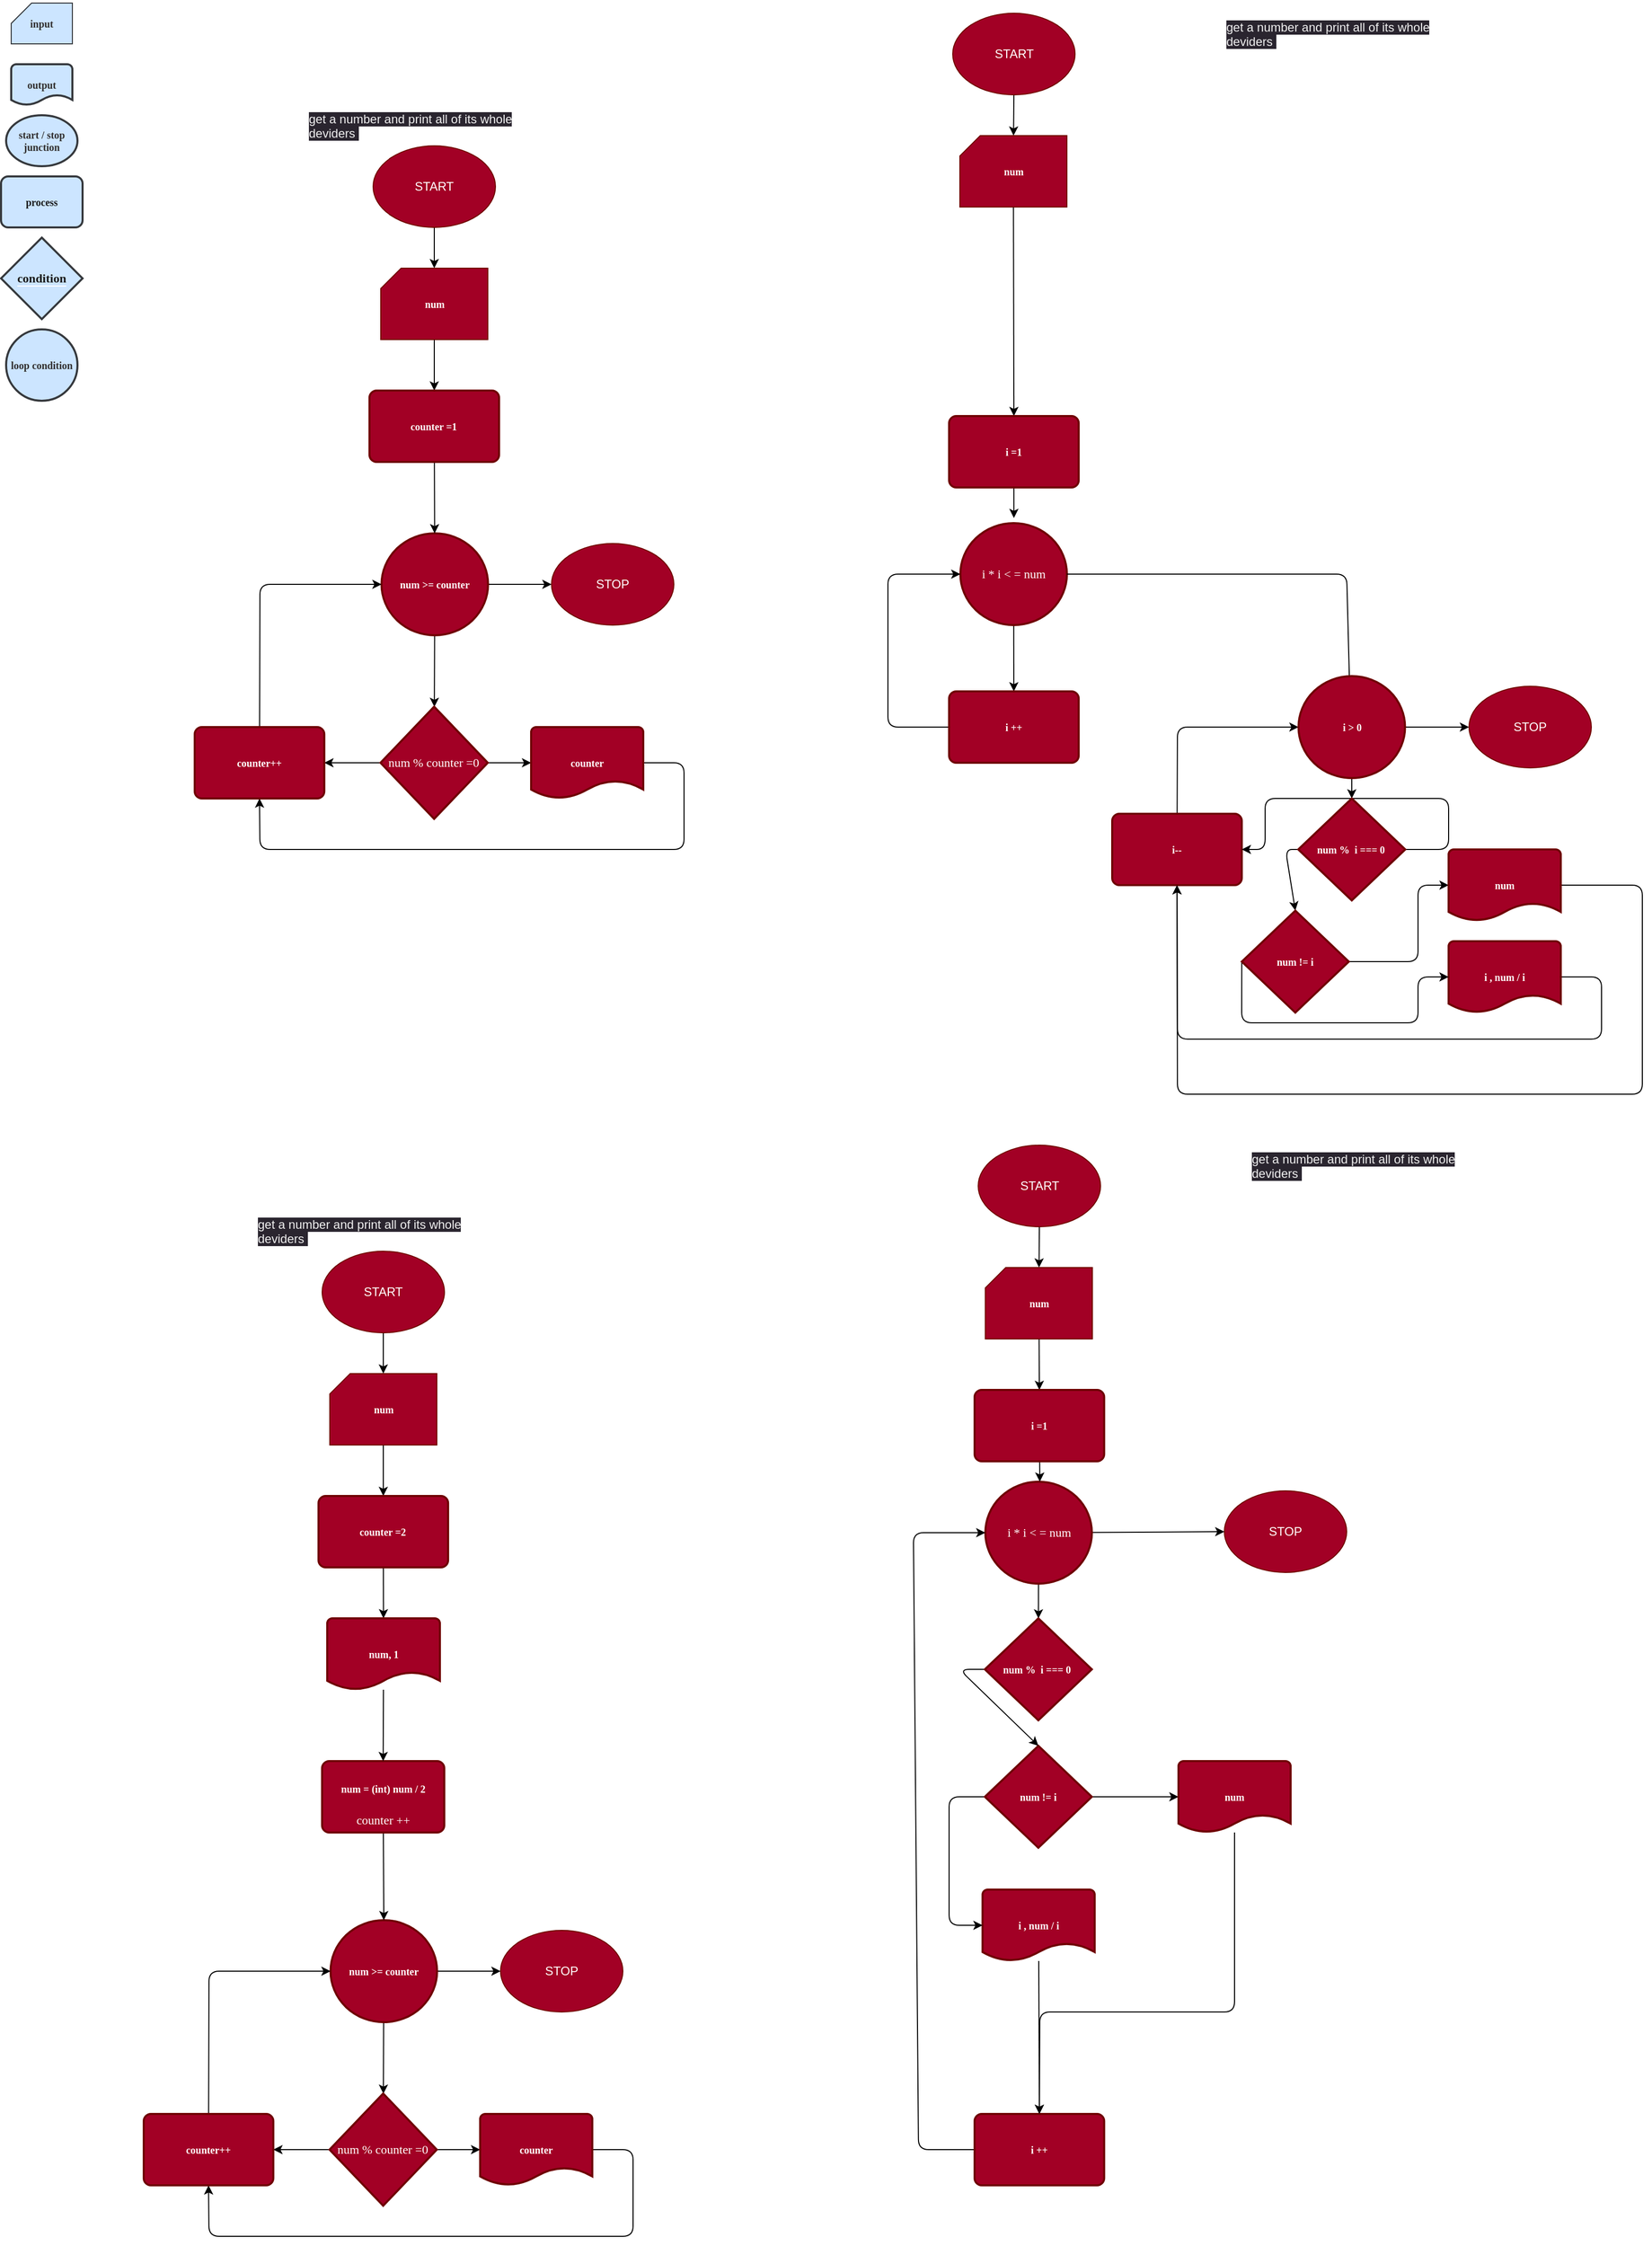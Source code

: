 <mxfile>
    <diagram id="q83JNy7y6N963V_-kqVT" name="Page-1">
        <mxGraphModel dx="953" dy="760" grid="1" gridSize="10" guides="1" tooltips="1" connect="1" arrows="1" fold="1" page="1" pageScale="1" pageWidth="850" pageHeight="1100" math="0" shadow="0">
            <root>
                <mxCell id="0"/>
                <mxCell id="1" parent="0"/>
                <mxCell id="2" value="&lt;span style=&quot;color: rgb(240, 240, 240); font-family: Helvetica; font-size: 12px; font-style: normal; font-variant-ligatures: normal; font-variant-caps: normal; font-weight: 400; letter-spacing: normal; orphans: 2; text-align: center; text-indent: 0px; text-transform: none; widows: 2; word-spacing: 0px; -webkit-text-stroke-width: 0px; background-color: rgb(42, 37, 47); text-decoration-thickness: initial; text-decoration-style: initial; text-decoration-color: initial; float: none; display: inline !important;&quot;&gt;get a number and print all of its whole deviders&amp;nbsp;&lt;/span&gt;" style="text;whiteSpace=wrap;html=1;" vertex="1" parent="1">
                    <mxGeometry x="310" y="110" width="250" height="40" as="geometry"/>
                </mxCell>
                <mxCell id="28" value="" style="edgeStyle=none;html=1;" edge="1" parent="1" source="3" target="27">
                    <mxGeometry relative="1" as="geometry"/>
                </mxCell>
                <mxCell id="3" value="START" style="ellipse;whiteSpace=wrap;html=1;fillColor=#a20025;fontColor=#ffffff;strokeColor=#6F0000;" vertex="1" parent="1">
                    <mxGeometry x="375" y="150" width="120" height="80" as="geometry"/>
                </mxCell>
                <mxCell id="4" value="&lt;h5&gt;input&lt;/h5&gt;" style="verticalLabelPosition=middle;verticalAlign=middle;html=1;shape=card;whiteSpace=wrap;size=20;arcSize=12;labelBackgroundColor=none;fontFamily=Tahoma;fillColor=#cce5ff;labelPosition=center;align=center;strokeColor=#36393d;fontColor=#312f2f;" vertex="1" parent="1">
                    <mxGeometry x="20" y="10" width="60" height="40" as="geometry"/>
                </mxCell>
                <mxCell id="5" value="&lt;h5&gt;output&lt;/h5&gt;" style="strokeWidth=2;html=1;shape=mxgraph.flowchart.document2;whiteSpace=wrap;size=0.25;labelBackgroundColor=none;fontFamily=Tahoma;fillColor=#cce5ff;strokeColor=#36393d;fontColor=#312f2f;" vertex="1" parent="1">
                    <mxGeometry x="20" y="70" width="60" height="40" as="geometry"/>
                </mxCell>
                <mxCell id="6" value="&lt;h5&gt;start / stop junction&lt;/h5&gt;" style="strokeWidth=2;html=1;shape=mxgraph.flowchart.start_1;whiteSpace=wrap;labelBackgroundColor=none;fontFamily=Tahoma;fillColor=#cce5ff;strokeColor=#36393d;fontColor=#312f2f;" vertex="1" parent="1">
                    <mxGeometry x="15" y="120" width="70" height="50" as="geometry"/>
                </mxCell>
                <mxCell id="7" value="&lt;h5&gt;&lt;font color=&quot;#1a1a1a&quot;&gt;process&lt;/font&gt;&lt;/h5&gt;" style="rounded=1;whiteSpace=wrap;html=1;absoluteArcSize=1;arcSize=14;strokeWidth=2;labelBackgroundColor=none;fontFamily=Tahoma;fillColor=#cce5ff;strokeColor=#36393d;" vertex="1" parent="1">
                    <mxGeometry x="10" y="180" width="80" height="50" as="geometry"/>
                </mxCell>
                <mxCell id="8" value="&lt;font color=&quot;#1a1a1a&quot; style=&quot;background-color: rgb(204, 229, 255);&quot;&gt;&lt;b&gt;condition&lt;/b&gt;&lt;/font&gt;" style="strokeWidth=2;html=1;shape=mxgraph.flowchart.decision;whiteSpace=wrap;labelBackgroundColor=#FFFFFF;fontFamily=Tahoma;fillColor=#CCE5FF;strokeColor=#36393d;" vertex="1" parent="1">
                    <mxGeometry x="10" y="240" width="80" height="80" as="geometry"/>
                </mxCell>
                <mxCell id="9" value="&lt;h5&gt;loop condition&lt;/h5&gt;" style="strokeWidth=2;html=1;shape=mxgraph.flowchart.start_1;whiteSpace=wrap;labelBackgroundColor=none;fontFamily=Tahoma;fillColor=#cce5ff;strokeColor=#36393d;fontColor=#312f2f;" vertex="1" parent="1">
                    <mxGeometry x="15" y="330" width="70" height="70" as="geometry"/>
                </mxCell>
                <mxCell id="34" value="" style="edgeStyle=none;html=1;" edge="1" parent="1" source="27" target="33">
                    <mxGeometry relative="1" as="geometry"/>
                </mxCell>
                <mxCell id="27" value="&lt;h5&gt;num&lt;/h5&gt;" style="verticalLabelPosition=middle;verticalAlign=middle;html=1;shape=card;whiteSpace=wrap;size=20;arcSize=12;labelBackgroundColor=none;fontFamily=Tahoma;fillColor=#a20025;labelPosition=center;align=center;strokeColor=#6F0000;fontColor=#ffffff;" vertex="1" parent="1">
                    <mxGeometry x="382.5" y="270" width="105" height="70" as="geometry"/>
                </mxCell>
                <mxCell id="32" value="" style="edgeStyle=none;html=1;" edge="1" parent="1" source="29" target="31">
                    <mxGeometry relative="1" as="geometry"/>
                </mxCell>
                <mxCell id="43" style="edgeStyle=none;html=1;entryX=0;entryY=0.5;entryDx=0;entryDy=0;" edge="1" parent="1" source="29" target="42">
                    <mxGeometry relative="1" as="geometry"/>
                </mxCell>
                <mxCell id="29" value="&lt;h5&gt;num &amp;gt;= counter&lt;/h5&gt;" style="strokeWidth=2;html=1;shape=mxgraph.flowchart.start_1;whiteSpace=wrap;labelBackgroundColor=none;fontFamily=Tahoma;fillColor=#a20025;strokeColor=#6F0000;fontColor=#ffffff;" vertex="1" parent="1">
                    <mxGeometry x="383.25" y="530" width="104.5" height="100" as="geometry"/>
                </mxCell>
                <mxCell id="37" value="" style="edgeStyle=none;html=1;" edge="1" parent="1" source="31" target="36">
                    <mxGeometry relative="1" as="geometry"/>
                </mxCell>
                <mxCell id="39" value="" style="edgeStyle=none;html=1;" edge="1" parent="1" source="31" target="38">
                    <mxGeometry relative="1" as="geometry"/>
                </mxCell>
                <mxCell id="31" value="num % counter =0" style="rhombus;whiteSpace=wrap;html=1;fontFamily=Tahoma;fillColor=#a20025;strokeColor=#6F0000;fontColor=#ffffff;strokeWidth=2;labelBackgroundColor=none;" vertex="1" parent="1">
                    <mxGeometry x="382.25" y="700" width="105.25" height="110" as="geometry"/>
                </mxCell>
                <mxCell id="35" style="edgeStyle=none;html=1;" edge="1" parent="1" source="33" target="29">
                    <mxGeometry relative="1" as="geometry"/>
                </mxCell>
                <mxCell id="33" value="&lt;h5&gt;counter =1&lt;/h5&gt;" style="rounded=1;whiteSpace=wrap;html=1;absoluteArcSize=1;arcSize=14;strokeWidth=2;labelBackgroundColor=none;fontFamily=Tahoma;fillColor=#a20025;strokeColor=#6F0000;fontColor=#ffffff;" vertex="1" parent="1">
                    <mxGeometry x="371.44" y="390" width="127.12" height="70" as="geometry"/>
                </mxCell>
                <mxCell id="40" style="edgeStyle=none;html=1;entryX=0.5;entryY=1;entryDx=0;entryDy=0;exitX=1;exitY=0.5;exitDx=0;exitDy=0;exitPerimeter=0;" edge="1" parent="1" source="36" target="38">
                    <mxGeometry relative="1" as="geometry">
                        <Array as="points">
                            <mxPoint x="680" y="755"/>
                            <mxPoint x="680" y="840"/>
                            <mxPoint x="264" y="840"/>
                        </Array>
                    </mxGeometry>
                </mxCell>
                <mxCell id="36" value="&lt;h5&gt;counter&lt;/h5&gt;" style="strokeWidth=2;html=1;shape=mxgraph.flowchart.document2;whiteSpace=wrap;size=0.25;labelBackgroundColor=none;fontFamily=Tahoma;fillColor=#a20025;strokeColor=#6F0000;fontColor=#ffffff;" vertex="1" parent="1">
                    <mxGeometry x="530" y="720" width="110" height="70" as="geometry"/>
                </mxCell>
                <mxCell id="41" style="edgeStyle=none;html=1;entryX=0;entryY=0.5;entryDx=0;entryDy=0;entryPerimeter=0;" edge="1" parent="1" source="38" target="29">
                    <mxGeometry relative="1" as="geometry">
                        <Array as="points">
                            <mxPoint x="264" y="580"/>
                        </Array>
                    </mxGeometry>
                </mxCell>
                <mxCell id="38" value="&lt;h5&gt;counter++&lt;/h5&gt;" style="rounded=1;whiteSpace=wrap;html=1;absoluteArcSize=1;arcSize=14;strokeWidth=2;labelBackgroundColor=none;fontFamily=Tahoma;fillColor=#a20025;strokeColor=#6F0000;fontColor=#ffffff;" vertex="1" parent="1">
                    <mxGeometry x="200" y="720" width="127.12" height="70" as="geometry"/>
                </mxCell>
                <mxCell id="42" value="STOP" style="ellipse;whiteSpace=wrap;html=1;fillColor=#a20025;fontColor=#ffffff;strokeColor=#6F0000;" vertex="1" parent="1">
                    <mxGeometry x="550" y="540" width="120" height="80" as="geometry"/>
                </mxCell>
                <mxCell id="44" value="&lt;span style=&quot;color: rgb(240, 240, 240); font-family: Helvetica; font-size: 12px; font-style: normal; font-variant-ligatures: normal; font-variant-caps: normal; font-weight: 400; letter-spacing: normal; orphans: 2; text-align: center; text-indent: 0px; text-transform: none; widows: 2; word-spacing: 0px; -webkit-text-stroke-width: 0px; background-color: rgb(42, 37, 47); text-decoration-thickness: initial; text-decoration-style: initial; text-decoration-color: initial; float: none; display: inline !important;&quot;&gt;get a number and print all of its whole deviders&amp;nbsp;&lt;/span&gt;" style="text;whiteSpace=wrap;html=1;" vertex="1" parent="1">
                    <mxGeometry x="1210" y="20" width="250" height="40" as="geometry"/>
                </mxCell>
                <mxCell id="50" style="edgeStyle=none;html=1;entryX=0;entryY=0.5;entryDx=0;entryDy=0;exitX=1;exitY=0.5;exitDx=0;exitDy=0;exitPerimeter=0;" edge="1" parent="1" source="138" target="61">
                    <mxGeometry relative="1" as="geometry"/>
                </mxCell>
                <mxCell id="57" style="edgeStyle=none;html=1;entryX=0.5;entryY=1;entryDx=0;entryDy=0;exitX=1;exitY=0.5;exitDx=0;exitDy=0;exitPerimeter=0;" edge="1" parent="1" source="58" target="60">
                    <mxGeometry relative="1" as="geometry">
                        <Array as="points">
                            <mxPoint x="1580" y="965"/>
                            <mxPoint x="1580" y="1026"/>
                            <mxPoint x="1164" y="1026"/>
                        </Array>
                    </mxGeometry>
                </mxCell>
                <mxCell id="58" value="&lt;h5&gt;i , num / i&lt;/h5&gt;" style="strokeWidth=2;html=1;shape=mxgraph.flowchart.document2;whiteSpace=wrap;size=0.25;labelBackgroundColor=none;fontFamily=Tahoma;fillColor=#a20025;strokeColor=#6F0000;fontColor=#ffffff;" vertex="1" parent="1">
                    <mxGeometry x="1430" y="930" width="110" height="70" as="geometry"/>
                </mxCell>
                <mxCell id="59" style="edgeStyle=none;html=1;entryX=0;entryY=0.5;entryDx=0;entryDy=0;entryPerimeter=0;" edge="1" parent="1" source="60" target="138">
                    <mxGeometry relative="1" as="geometry">
                        <Array as="points">
                            <mxPoint x="1164" y="720"/>
                        </Array>
                    </mxGeometry>
                </mxCell>
                <mxCell id="60" value="&lt;h5&gt;i--&lt;/h5&gt;" style="rounded=1;whiteSpace=wrap;html=1;absoluteArcSize=1;arcSize=14;strokeWidth=2;labelBackgroundColor=none;fontFamily=Tahoma;fillColor=#a20025;strokeColor=#6F0000;fontColor=#ffffff;" vertex="1" parent="1">
                    <mxGeometry x="1100" y="805" width="127.12" height="70" as="geometry"/>
                </mxCell>
                <mxCell id="61" value="STOP" style="ellipse;whiteSpace=wrap;html=1;fillColor=#a20025;fontColor=#ffffff;strokeColor=#6F0000;" vertex="1" parent="1">
                    <mxGeometry x="1450" y="680" width="120" height="80" as="geometry"/>
                </mxCell>
                <mxCell id="90" style="edgeStyle=none;html=1;" edge="1" parent="1" source="81" target="89">
                    <mxGeometry relative="1" as="geometry"/>
                </mxCell>
                <mxCell id="81" value="i * i &amp;lt; = num" style="strokeWidth=2;html=1;shape=mxgraph.flowchart.start_1;whiteSpace=wrap;labelBackgroundColor=none;fontFamily=Tahoma;fillColor=#a20025;strokeColor=#6F0000;fontColor=#ffffff;" vertex="1" parent="1">
                    <mxGeometry x="951.06" y="520" width="104.5" height="100" as="geometry"/>
                </mxCell>
                <mxCell id="82" value="" style="edgeStyle=none;html=1;" edge="1" parent="1" source="83" target="85">
                    <mxGeometry relative="1" as="geometry"/>
                </mxCell>
                <mxCell id="83" value="START" style="ellipse;whiteSpace=wrap;html=1;fillColor=#a20025;fontColor=#ffffff;strokeColor=#6F0000;" vertex="1" parent="1">
                    <mxGeometry x="943.56" y="20" width="120" height="80" as="geometry"/>
                </mxCell>
                <mxCell id="148" value="" style="edgeStyle=none;html=1;entryX=0.5;entryY=0;entryDx=0;entryDy=0;" edge="1" parent="1" source="85" target="87">
                    <mxGeometry relative="1" as="geometry">
                        <mxPoint x="1003.425" y="270" as="targetPoint"/>
                    </mxGeometry>
                </mxCell>
                <mxCell id="85" value="&lt;h5&gt;num&lt;/h5&gt;" style="verticalLabelPosition=middle;verticalAlign=middle;html=1;shape=card;whiteSpace=wrap;size=20;arcSize=12;labelBackgroundColor=none;fontFamily=Tahoma;fillColor=#a20025;labelPosition=center;align=center;strokeColor=#6F0000;fontColor=#ffffff;" vertex="1" parent="1">
                    <mxGeometry x="950.56" y="140" width="105" height="70" as="geometry"/>
                </mxCell>
                <mxCell id="86" value="" style="edgeStyle=none;html=1;" edge="1" parent="1" source="87">
                    <mxGeometry relative="1" as="geometry">
                        <mxPoint x="1003.56" y="515" as="targetPoint"/>
                    </mxGeometry>
                </mxCell>
                <mxCell id="87" value="&lt;h5&gt;i =1&lt;/h5&gt;" style="rounded=1;whiteSpace=wrap;html=1;absoluteArcSize=1;arcSize=14;strokeWidth=2;labelBackgroundColor=none;fontFamily=Tahoma;fillColor=#a20025;strokeColor=#6F0000;fontColor=#ffffff;" vertex="1" parent="1">
                    <mxGeometry x="940" y="415" width="127.12" height="70" as="geometry"/>
                </mxCell>
                <mxCell id="91" style="edgeStyle=none;html=1;entryX=0;entryY=0.5;entryDx=0;entryDy=0;entryPerimeter=0;exitX=0;exitY=0.5;exitDx=0;exitDy=0;" edge="1" parent="1" source="89" target="81">
                    <mxGeometry relative="1" as="geometry">
                        <Array as="points">
                            <mxPoint x="880" y="720"/>
                            <mxPoint x="880" y="570"/>
                        </Array>
                    </mxGeometry>
                </mxCell>
                <mxCell id="89" value="&lt;h5&gt;i ++&lt;/h5&gt;" style="rounded=1;whiteSpace=wrap;html=1;absoluteArcSize=1;arcSize=14;strokeWidth=2;labelBackgroundColor=none;fontFamily=Tahoma;fillColor=#a20025;strokeColor=#6F0000;fontColor=#ffffff;" vertex="1" parent="1">
                    <mxGeometry x="940" y="685" width="127.12" height="70" as="geometry"/>
                </mxCell>
                <mxCell id="92" value="&lt;span style=&quot;color: rgb(240, 240, 240); font-family: Helvetica; font-size: 12px; font-style: normal; font-variant-ligatures: normal; font-variant-caps: normal; font-weight: 400; letter-spacing: normal; orphans: 2; text-align: center; text-indent: 0px; text-transform: none; widows: 2; word-spacing: 0px; -webkit-text-stroke-width: 0px; background-color: rgb(42, 37, 47); text-decoration-thickness: initial; text-decoration-style: initial; text-decoration-color: initial; float: none; display: inline !important;&quot;&gt;get a number and print all of its whole deviders&amp;nbsp;&lt;/span&gt;" style="text;whiteSpace=wrap;html=1;" vertex="1" parent="1">
                    <mxGeometry x="260" y="1194" width="250" height="40" as="geometry"/>
                </mxCell>
                <mxCell id="93" value="" style="edgeStyle=none;html=1;" edge="1" parent="1" source="94" target="96">
                    <mxGeometry relative="1" as="geometry"/>
                </mxCell>
                <mxCell id="94" value="START" style="ellipse;whiteSpace=wrap;html=1;fillColor=#a20025;fontColor=#ffffff;strokeColor=#6F0000;" vertex="1" parent="1">
                    <mxGeometry x="325" y="1234" width="120" height="80" as="geometry"/>
                </mxCell>
                <mxCell id="95" value="" style="edgeStyle=none;html=1;" edge="1" parent="1" source="96" target="104">
                    <mxGeometry relative="1" as="geometry"/>
                </mxCell>
                <mxCell id="96" value="&lt;h5&gt;num&lt;/h5&gt;" style="verticalLabelPosition=middle;verticalAlign=middle;html=1;shape=card;whiteSpace=wrap;size=20;arcSize=12;labelBackgroundColor=none;fontFamily=Tahoma;fillColor=#a20025;labelPosition=center;align=center;strokeColor=#6F0000;fontColor=#ffffff;" vertex="1" parent="1">
                    <mxGeometry x="332.5" y="1354" width="105" height="70" as="geometry"/>
                </mxCell>
                <mxCell id="97" value="" style="edgeStyle=none;html=1;" edge="1" parent="1" source="99" target="102">
                    <mxGeometry relative="1" as="geometry"/>
                </mxCell>
                <mxCell id="98" style="edgeStyle=none;html=1;entryX=0;entryY=0.5;entryDx=0;entryDy=0;" edge="1" parent="1" source="99" target="109">
                    <mxGeometry relative="1" as="geometry"/>
                </mxCell>
                <mxCell id="99" value="&lt;h5&gt;num &amp;gt;= counter&lt;/h5&gt;" style="strokeWidth=2;html=1;shape=mxgraph.flowchart.start_1;whiteSpace=wrap;labelBackgroundColor=none;fontFamily=Tahoma;fillColor=#a20025;strokeColor=#6F0000;fontColor=#ffffff;" vertex="1" parent="1">
                    <mxGeometry x="333.25" y="1890" width="104.5" height="100" as="geometry"/>
                </mxCell>
                <mxCell id="100" value="" style="edgeStyle=none;html=1;" edge="1" parent="1" source="102" target="106">
                    <mxGeometry relative="1" as="geometry"/>
                </mxCell>
                <mxCell id="101" value="" style="edgeStyle=none;html=1;" edge="1" parent="1" source="102" target="108">
                    <mxGeometry relative="1" as="geometry"/>
                </mxCell>
                <mxCell id="102" value="num % counter =0" style="rhombus;whiteSpace=wrap;html=1;fontFamily=Tahoma;fillColor=#a20025;strokeColor=#6F0000;fontColor=#ffffff;strokeWidth=2;labelBackgroundColor=none;" vertex="1" parent="1">
                    <mxGeometry x="332.25" y="2060" width="105.25" height="110" as="geometry"/>
                </mxCell>
                <mxCell id="103" value="" style="edgeStyle=none;html=1;" edge="1" parent="1" source="104" target="113">
                    <mxGeometry relative="1" as="geometry"/>
                </mxCell>
                <mxCell id="104" value="&lt;h5&gt;counter =2&lt;/h5&gt;" style="rounded=1;whiteSpace=wrap;html=1;absoluteArcSize=1;arcSize=14;strokeWidth=2;labelBackgroundColor=none;fontFamily=Tahoma;fillColor=#a20025;strokeColor=#6F0000;fontColor=#ffffff;" vertex="1" parent="1">
                    <mxGeometry x="321.44" y="1474" width="127.12" height="70" as="geometry"/>
                </mxCell>
                <mxCell id="105" style="edgeStyle=none;html=1;entryX=0.5;entryY=1;entryDx=0;entryDy=0;exitX=1;exitY=0.5;exitDx=0;exitDy=0;exitPerimeter=0;" edge="1" parent="1" source="106" target="108">
                    <mxGeometry relative="1" as="geometry">
                        <Array as="points">
                            <mxPoint x="630" y="2115"/>
                            <mxPoint x="630" y="2200"/>
                            <mxPoint x="214" y="2200"/>
                        </Array>
                    </mxGeometry>
                </mxCell>
                <mxCell id="106" value="&lt;h5&gt;counter&lt;/h5&gt;" style="strokeWidth=2;html=1;shape=mxgraph.flowchart.document2;whiteSpace=wrap;size=0.25;labelBackgroundColor=none;fontFamily=Tahoma;fillColor=#a20025;strokeColor=#6F0000;fontColor=#ffffff;" vertex="1" parent="1">
                    <mxGeometry x="480" y="2080" width="110" height="70" as="geometry"/>
                </mxCell>
                <mxCell id="107" style="edgeStyle=none;html=1;entryX=0;entryY=0.5;entryDx=0;entryDy=0;entryPerimeter=0;" edge="1" parent="1" source="108" target="99">
                    <mxGeometry relative="1" as="geometry">
                        <Array as="points">
                            <mxPoint x="214" y="1940"/>
                        </Array>
                    </mxGeometry>
                </mxCell>
                <mxCell id="108" value="&lt;h5&gt;counter++&lt;/h5&gt;" style="rounded=1;whiteSpace=wrap;html=1;absoluteArcSize=1;arcSize=14;strokeWidth=2;labelBackgroundColor=none;fontFamily=Tahoma;fillColor=#a20025;strokeColor=#6F0000;fontColor=#ffffff;" vertex="1" parent="1">
                    <mxGeometry x="150" y="2080" width="127.12" height="70" as="geometry"/>
                </mxCell>
                <mxCell id="109" value="STOP" style="ellipse;whiteSpace=wrap;html=1;fillColor=#a20025;fontColor=#ffffff;strokeColor=#6F0000;" vertex="1" parent="1">
                    <mxGeometry x="500" y="1900" width="120" height="80" as="geometry"/>
                </mxCell>
                <mxCell id="110" style="edgeStyle=none;html=1;entryX=0.5;entryY=0;entryDx=0;entryDy=0;entryPerimeter=0;" edge="1" parent="1" source="111" target="99">
                    <mxGeometry relative="1" as="geometry"/>
                </mxCell>
                <mxCell id="111" value="&lt;h5&gt;num = (int) num / 2&lt;/h5&gt;&lt;div&gt;counter ++&lt;/div&gt;" style="rounded=1;whiteSpace=wrap;html=1;absoluteArcSize=1;arcSize=14;strokeWidth=2;labelBackgroundColor=none;fontFamily=Tahoma;fillColor=#a20025;strokeColor=#6F0000;fontColor=#ffffff;" vertex="1" parent="1">
                    <mxGeometry x="324.93" y="1734" width="119.88" height="70" as="geometry"/>
                </mxCell>
                <mxCell id="112" value="" style="edgeStyle=none;html=1;entryX=0.5;entryY=0;entryDx=0;entryDy=0;" edge="1" parent="1" source="113" target="111">
                    <mxGeometry relative="1" as="geometry">
                        <mxPoint x="385.25" y="1713" as="targetPoint"/>
                    </mxGeometry>
                </mxCell>
                <mxCell id="113" value="&lt;h5&gt;num, 1&lt;/h5&gt;" style="strokeWidth=2;html=1;shape=mxgraph.flowchart.document2;whiteSpace=wrap;size=0.25;labelBackgroundColor=none;fontFamily=Tahoma;fillColor=#a20025;strokeColor=#6F0000;fontColor=#ffffff;" vertex="1" parent="1">
                    <mxGeometry x="330" y="1594" width="110.5" height="70" as="geometry"/>
                </mxCell>
                <mxCell id="139" value="" style="edgeStyle=none;html=1;endArrow=none;entryX=0.5;entryY=0;entryDx=0;entryDy=0;entryPerimeter=0;" edge="1" parent="1" source="81">
                    <mxGeometry relative="1" as="geometry">
                        <mxPoint x="1335" y="762" as="targetPoint"/>
                        <mxPoint x="1055.56" y="547" as="sourcePoint"/>
                        <Array as="points">
                            <mxPoint x="1330" y="570"/>
                        </Array>
                    </mxGeometry>
                </mxCell>
                <mxCell id="141" value="" style="edgeStyle=none;html=1;" edge="1" parent="1" source="138" target="140">
                    <mxGeometry relative="1" as="geometry"/>
                </mxCell>
                <mxCell id="138" value="&lt;h5&gt;i &amp;gt; 0&lt;/h5&gt;" style="strokeWidth=2;html=1;shape=mxgraph.flowchart.start_1;whiteSpace=wrap;labelBackgroundColor=none;fontFamily=Tahoma;fillColor=#a20025;strokeColor=#6F0000;fontColor=#ffffff;" vertex="1" parent="1">
                    <mxGeometry x="1282.75" y="670" width="104.5" height="100" as="geometry"/>
                </mxCell>
                <mxCell id="145" style="edgeStyle=none;html=1;entryX=1;entryY=0.5;entryDx=0;entryDy=0;exitX=1;exitY=0.5;exitDx=0;exitDy=0;" edge="1" parent="1" source="140" target="60">
                    <mxGeometry relative="1" as="geometry">
                        <Array as="points">
                            <mxPoint x="1430" y="840"/>
                            <mxPoint x="1430" y="790"/>
                            <mxPoint x="1250" y="790"/>
                            <mxPoint x="1250" y="840"/>
                        </Array>
                    </mxGeometry>
                </mxCell>
                <mxCell id="151" style="edgeStyle=none;html=1;entryX=0.5;entryY=0;entryDx=0;entryDy=0;exitX=0;exitY=0.5;exitDx=0;exitDy=0;" edge="1" parent="1" source="140" target="150">
                    <mxGeometry relative="1" as="geometry">
                        <Array as="points">
                            <mxPoint x="1270" y="840"/>
                        </Array>
                    </mxGeometry>
                </mxCell>
                <mxCell id="140" value="&lt;h5&gt;num %&amp;nbsp; i === 0&amp;nbsp;&lt;/h5&gt;" style="rhombus;whiteSpace=wrap;html=1;fontFamily=Tahoma;fillColor=#a20025;strokeColor=#6F0000;fontColor=#ffffff;strokeWidth=2;labelBackgroundColor=none;" vertex="1" parent="1">
                    <mxGeometry x="1282.5" y="790" width="105" height="100" as="geometry"/>
                </mxCell>
                <mxCell id="152" style="edgeStyle=none;html=1;entryX=0;entryY=0.5;entryDx=0;entryDy=0;entryPerimeter=0;exitX=0;exitY=0.5;exitDx=0;exitDy=0;" edge="1" parent="1" source="150" target="58">
                    <mxGeometry relative="1" as="geometry">
                        <mxPoint x="1200" y="950" as="targetPoint"/>
                        <Array as="points">
                            <mxPoint x="1227" y="1010"/>
                            <mxPoint x="1400" y="1010"/>
                            <mxPoint x="1400" y="965"/>
                        </Array>
                    </mxGeometry>
                </mxCell>
                <mxCell id="154" style="edgeStyle=none;html=1;entryX=0;entryY=0.5;entryDx=0;entryDy=0;entryPerimeter=0;" edge="1" parent="1" source="150" target="153">
                    <mxGeometry relative="1" as="geometry">
                        <Array as="points">
                            <mxPoint x="1400" y="950"/>
                            <mxPoint x="1400" y="875"/>
                        </Array>
                    </mxGeometry>
                </mxCell>
                <mxCell id="150" value="&lt;h5&gt;num != i&lt;/h5&gt;" style="rhombus;whiteSpace=wrap;html=1;fontFamily=Tahoma;fillColor=#a20025;strokeColor=#6F0000;fontColor=#ffffff;strokeWidth=2;labelBackgroundColor=none;" vertex="1" parent="1">
                    <mxGeometry x="1227.12" y="900" width="105" height="100" as="geometry"/>
                </mxCell>
                <mxCell id="159" style="edgeStyle=none;html=1;exitX=1;exitY=0.5;exitDx=0;exitDy=0;exitPerimeter=0;entryX=0.5;entryY=1;entryDx=0;entryDy=0;" edge="1" parent="1" source="153" target="60">
                    <mxGeometry relative="1" as="geometry">
                        <mxPoint x="1160" y="884.762" as="targetPoint"/>
                        <Array as="points">
                            <mxPoint x="1620" y="875"/>
                            <mxPoint x="1620" y="1080"/>
                            <mxPoint x="1164" y="1080"/>
                        </Array>
                    </mxGeometry>
                </mxCell>
                <mxCell id="153" value="&lt;h5&gt;num&lt;/h5&gt;" style="strokeWidth=2;html=1;shape=mxgraph.flowchart.document2;whiteSpace=wrap;size=0.25;labelBackgroundColor=none;fontFamily=Tahoma;fillColor=#a20025;strokeColor=#6F0000;fontColor=#ffffff;" vertex="1" parent="1">
                    <mxGeometry x="1430" y="840" width="110" height="70" as="geometry"/>
                </mxCell>
                <mxCell id="161" value="&lt;span style=&quot;color: rgb(240, 240, 240); font-family: Helvetica; font-size: 12px; font-style: normal; font-variant-ligatures: normal; font-variant-caps: normal; font-weight: 400; letter-spacing: normal; orphans: 2; text-align: center; text-indent: 0px; text-transform: none; widows: 2; word-spacing: 0px; -webkit-text-stroke-width: 0px; background-color: rgb(42, 37, 47); text-decoration-thickness: initial; text-decoration-style: initial; text-decoration-color: initial; float: none; display: inline !important;&quot;&gt;get a number and print all of its whole deviders&amp;nbsp;&lt;/span&gt;" style="text;whiteSpace=wrap;html=1;" vertex="1" parent="1">
                    <mxGeometry x="1235" y="1130" width="250" height="40" as="geometry"/>
                </mxCell>
                <mxCell id="194" style="edgeStyle=none;html=1;entryX=0.5;entryY=0;entryDx=0;entryDy=0;" edge="1" parent="1" source="164" target="177">
                    <mxGeometry relative="1" as="geometry">
                        <mxPoint x="1029" y="2080" as="targetPoint"/>
                    </mxGeometry>
                </mxCell>
                <mxCell id="164" value="&lt;h5&gt;i , num / i&lt;/h5&gt;" style="strokeWidth=2;html=1;shape=mxgraph.flowchart.document2;whiteSpace=wrap;size=0.25;labelBackgroundColor=none;fontFamily=Tahoma;fillColor=#a20025;strokeColor=#6F0000;fontColor=#ffffff;" vertex="1" parent="1">
                    <mxGeometry x="972.81" y="1860" width="110" height="70" as="geometry"/>
                </mxCell>
                <mxCell id="167" value="STOP" style="ellipse;whiteSpace=wrap;html=1;fillColor=#a20025;fontColor=#ffffff;strokeColor=#6F0000;" vertex="1" parent="1">
                    <mxGeometry x="1210" y="1469" width="120" height="80" as="geometry"/>
                </mxCell>
                <mxCell id="190" style="edgeStyle=none;html=1;" edge="1" parent="1" source="169" target="189">
                    <mxGeometry relative="1" as="geometry"/>
                </mxCell>
                <mxCell id="196" style="edgeStyle=none;html=1;entryX=0;entryY=0.5;entryDx=0;entryDy=0;" edge="1" parent="1" source="169" target="167">
                    <mxGeometry relative="1" as="geometry"/>
                </mxCell>
                <mxCell id="169" value="i * i &amp;lt; = num" style="strokeWidth=2;html=1;shape=mxgraph.flowchart.start_1;whiteSpace=wrap;labelBackgroundColor=none;fontFamily=Tahoma;fillColor=#a20025;strokeColor=#6F0000;fontColor=#ffffff;" vertex="1" parent="1">
                    <mxGeometry x="975.56" y="1460" width="104.5" height="100" as="geometry"/>
                </mxCell>
                <mxCell id="170" value="" style="edgeStyle=none;html=1;" edge="1" parent="1" source="171" target="173">
                    <mxGeometry relative="1" as="geometry"/>
                </mxCell>
                <mxCell id="171" value="START" style="ellipse;whiteSpace=wrap;html=1;fillColor=#a20025;fontColor=#ffffff;strokeColor=#6F0000;" vertex="1" parent="1">
                    <mxGeometry x="968.56" y="1130" width="120" height="80" as="geometry"/>
                </mxCell>
                <mxCell id="172" value="" style="edgeStyle=none;html=1;entryX=0.5;entryY=0;entryDx=0;entryDy=0;" edge="1" parent="1" source="173" target="175">
                    <mxGeometry relative="1" as="geometry">
                        <mxPoint x="1028.425" y="1380" as="targetPoint"/>
                    </mxGeometry>
                </mxCell>
                <mxCell id="173" value="&lt;h5&gt;num&lt;/h5&gt;" style="verticalLabelPosition=middle;verticalAlign=middle;html=1;shape=card;whiteSpace=wrap;size=20;arcSize=12;labelBackgroundColor=none;fontFamily=Tahoma;fillColor=#a20025;labelPosition=center;align=center;strokeColor=#6F0000;fontColor=#ffffff;" vertex="1" parent="1">
                    <mxGeometry x="975.56" y="1250" width="105" height="70" as="geometry"/>
                </mxCell>
                <mxCell id="174" value="" style="edgeStyle=none;html=1;" edge="1" parent="1" source="175">
                    <mxGeometry relative="1" as="geometry">
                        <mxPoint x="1029" y="1460" as="targetPoint"/>
                    </mxGeometry>
                </mxCell>
                <mxCell id="175" value="&lt;h5&gt;i =1&lt;/h5&gt;" style="rounded=1;whiteSpace=wrap;html=1;absoluteArcSize=1;arcSize=14;strokeWidth=2;labelBackgroundColor=none;fontFamily=Tahoma;fillColor=#a20025;strokeColor=#6F0000;fontColor=#ffffff;" vertex="1" parent="1">
                    <mxGeometry x="965" y="1370" width="127.12" height="70" as="geometry"/>
                </mxCell>
                <mxCell id="176" style="edgeStyle=none;html=1;entryX=0;entryY=0.5;entryDx=0;entryDy=0;entryPerimeter=0;exitX=0;exitY=0.5;exitDx=0;exitDy=0;" edge="1" parent="1" source="177" target="169">
                    <mxGeometry relative="1" as="geometry">
                        <Array as="points">
                            <mxPoint x="910" y="2115"/>
                            <mxPoint x="905" y="1510"/>
                        </Array>
                    </mxGeometry>
                </mxCell>
                <mxCell id="177" value="&lt;h5&gt;i ++&lt;/h5&gt;" style="rounded=1;whiteSpace=wrap;html=1;absoluteArcSize=1;arcSize=14;strokeWidth=2;labelBackgroundColor=none;fontFamily=Tahoma;fillColor=#a20025;strokeColor=#6F0000;fontColor=#ffffff;" vertex="1" parent="1">
                    <mxGeometry x="965" y="2080" width="127.12" height="70" as="geometry"/>
                </mxCell>
                <mxCell id="192" value="" style="edgeStyle=none;html=1;" edge="1" parent="1" source="186" target="188">
                    <mxGeometry relative="1" as="geometry"/>
                </mxCell>
                <mxCell id="193" style="edgeStyle=none;html=1;entryX=0;entryY=0.5;entryDx=0;entryDy=0;entryPerimeter=0;exitX=0;exitY=0.5;exitDx=0;exitDy=0;" edge="1" parent="1" source="186" target="164">
                    <mxGeometry relative="1" as="geometry">
                        <Array as="points">
                            <mxPoint x="940" y="1769"/>
                            <mxPoint x="940" y="1895"/>
                        </Array>
                    </mxGeometry>
                </mxCell>
                <mxCell id="186" value="&lt;h5&gt;num != i&lt;/h5&gt;" style="rhombus;whiteSpace=wrap;html=1;fontFamily=Tahoma;fillColor=#a20025;strokeColor=#6F0000;fontColor=#ffffff;strokeWidth=2;labelBackgroundColor=none;" vertex="1" parent="1">
                    <mxGeometry x="975.06" y="1719" width="105" height="100" as="geometry"/>
                </mxCell>
                <mxCell id="195" style="edgeStyle=none;html=1;entryX=0.5;entryY=0;entryDx=0;entryDy=0;" edge="1" parent="1" source="188" target="177">
                    <mxGeometry relative="1" as="geometry">
                        <Array as="points">
                            <mxPoint x="1220" y="1980"/>
                            <mxPoint x="1029" y="1980"/>
                        </Array>
                    </mxGeometry>
                </mxCell>
                <mxCell id="188" value="&lt;h5&gt;num&lt;/h5&gt;" style="strokeWidth=2;html=1;shape=mxgraph.flowchart.document2;whiteSpace=wrap;size=0.25;labelBackgroundColor=none;fontFamily=Tahoma;fillColor=#a20025;strokeColor=#6F0000;fontColor=#ffffff;" vertex="1" parent="1">
                    <mxGeometry x="1165" y="1734" width="110" height="70" as="geometry"/>
                </mxCell>
                <mxCell id="191" style="edgeStyle=none;html=1;entryX=0.5;entryY=0;entryDx=0;entryDy=0;" edge="1" parent="1" source="189" target="186">
                    <mxGeometry relative="1" as="geometry">
                        <Array as="points">
                            <mxPoint x="950" y="1644"/>
                        </Array>
                    </mxGeometry>
                </mxCell>
                <mxCell id="189" value="&lt;h5&gt;num %&amp;nbsp; i === 0&amp;nbsp;&lt;/h5&gt;" style="rhombus;whiteSpace=wrap;html=1;fontFamily=Tahoma;fillColor=#a20025;strokeColor=#6F0000;fontColor=#ffffff;strokeWidth=2;labelBackgroundColor=none;" vertex="1" parent="1">
                    <mxGeometry x="975.06" y="1594" width="105" height="100" as="geometry"/>
                </mxCell>
            </root>
        </mxGraphModel>
    </diagram>
</mxfile>
